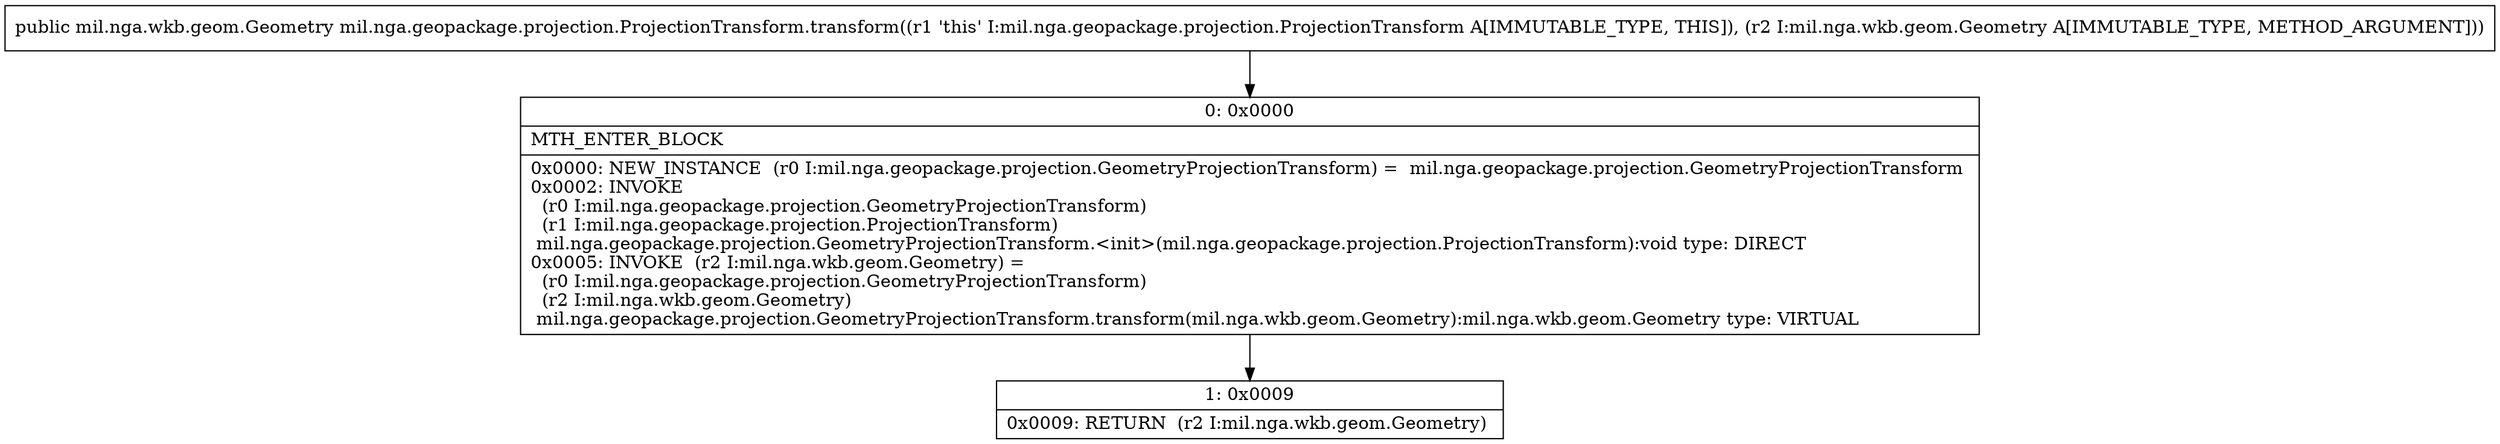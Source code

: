 digraph "CFG formil.nga.geopackage.projection.ProjectionTransform.transform(Lmil\/nga\/wkb\/geom\/Geometry;)Lmil\/nga\/wkb\/geom\/Geometry;" {
Node_0 [shape=record,label="{0\:\ 0x0000|MTH_ENTER_BLOCK\l|0x0000: NEW_INSTANCE  (r0 I:mil.nga.geopackage.projection.GeometryProjectionTransform) =  mil.nga.geopackage.projection.GeometryProjectionTransform \l0x0002: INVOKE  \l  (r0 I:mil.nga.geopackage.projection.GeometryProjectionTransform)\l  (r1 I:mil.nga.geopackage.projection.ProjectionTransform)\l mil.nga.geopackage.projection.GeometryProjectionTransform.\<init\>(mil.nga.geopackage.projection.ProjectionTransform):void type: DIRECT \l0x0005: INVOKE  (r2 I:mil.nga.wkb.geom.Geometry) = \l  (r0 I:mil.nga.geopackage.projection.GeometryProjectionTransform)\l  (r2 I:mil.nga.wkb.geom.Geometry)\l mil.nga.geopackage.projection.GeometryProjectionTransform.transform(mil.nga.wkb.geom.Geometry):mil.nga.wkb.geom.Geometry type: VIRTUAL \l}"];
Node_1 [shape=record,label="{1\:\ 0x0009|0x0009: RETURN  (r2 I:mil.nga.wkb.geom.Geometry) \l}"];
MethodNode[shape=record,label="{public mil.nga.wkb.geom.Geometry mil.nga.geopackage.projection.ProjectionTransform.transform((r1 'this' I:mil.nga.geopackage.projection.ProjectionTransform A[IMMUTABLE_TYPE, THIS]), (r2 I:mil.nga.wkb.geom.Geometry A[IMMUTABLE_TYPE, METHOD_ARGUMENT])) }"];
MethodNode -> Node_0;
Node_0 -> Node_1;
}

